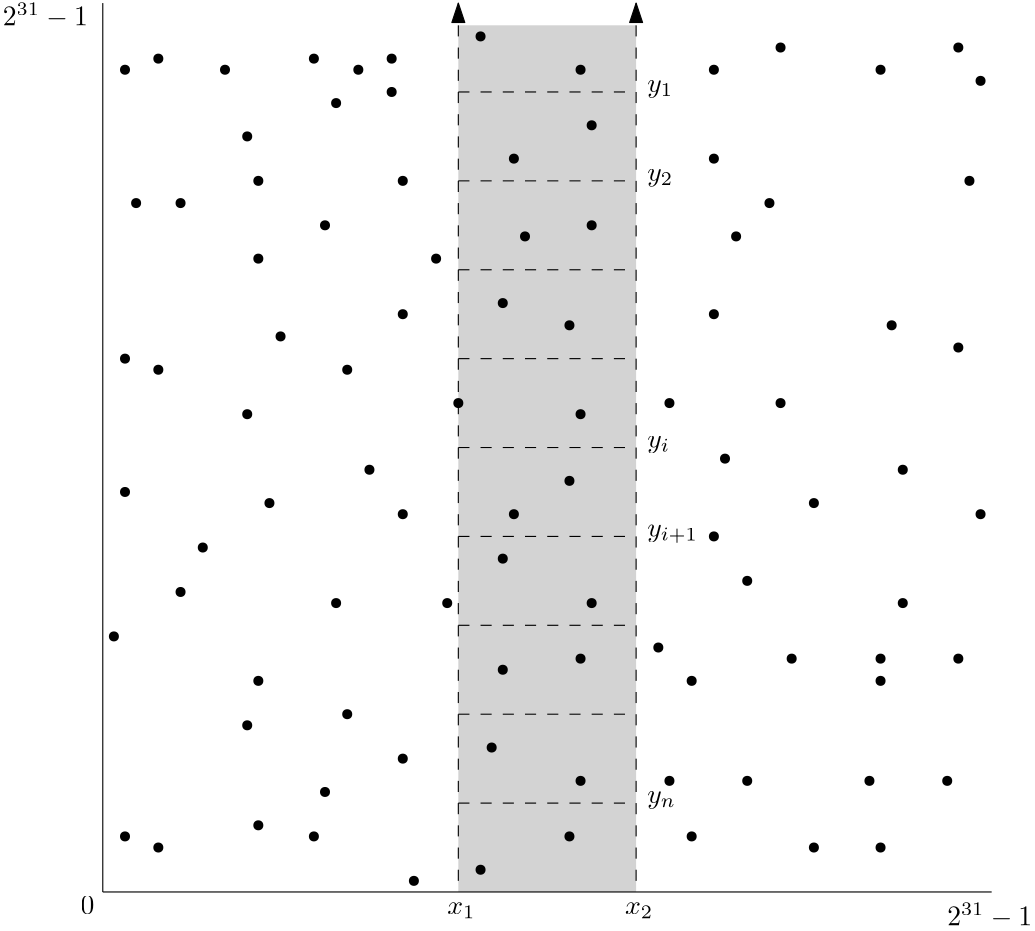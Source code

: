 <?xml version="1.0"?>
<!DOCTYPE ipe SYSTEM "ipe.dtd">
<ipe version="70005" creator="Ipe 7.1.4">
<info created="D:20160503132223" modified="D:20160503140539"/>
<ipestyle name="basic">
<symbol name="arrow/arc(spx)">
<path stroke="sym-stroke" fill="sym-stroke" pen="sym-pen">
0 0 m
-1 0.333 l
-1 -0.333 l
h
</path>
</symbol>
<symbol name="arrow/farc(spx)">
<path stroke="sym-stroke" fill="white" pen="sym-pen">
0 0 m
-1 0.333 l
-1 -0.333 l
h
</path>
</symbol>
<symbol name="mark/circle(sx)" transformations="translations">
<path fill="sym-stroke">
0.6 0 0 0.6 0 0 e
0.4 0 0 0.4 0 0 e
</path>
</symbol>
<symbol name="mark/disk(sx)" transformations="translations">
<path fill="sym-stroke">
0.6 0 0 0.6 0 0 e
</path>
</symbol>
<symbol name="mark/fdisk(sfx)" transformations="translations">
<group>
<path fill="sym-fill">
0.5 0 0 0.5 0 0 e
</path>
<path fill="sym-stroke" fillrule="eofill">
0.6 0 0 0.6 0 0 e
0.4 0 0 0.4 0 0 e
</path>
</group>
</symbol>
<symbol name="mark/box(sx)" transformations="translations">
<path fill="sym-stroke" fillrule="eofill">
-0.6 -0.6 m
0.6 -0.6 l
0.6 0.6 l
-0.6 0.6 l
h
-0.4 -0.4 m
0.4 -0.4 l
0.4 0.4 l
-0.4 0.4 l
h
</path>
</symbol>
<symbol name="mark/square(sx)" transformations="translations">
<path fill="sym-stroke">
-0.6 -0.6 m
0.6 -0.6 l
0.6 0.6 l
-0.6 0.6 l
h
</path>
</symbol>
<symbol name="mark/fsquare(sfx)" transformations="translations">
<group>
<path fill="sym-fill">
-0.5 -0.5 m
0.5 -0.5 l
0.5 0.5 l
-0.5 0.5 l
h
</path>
<path fill="sym-stroke" fillrule="eofill">
-0.6 -0.6 m
0.6 -0.6 l
0.6 0.6 l
-0.6 0.6 l
h
-0.4 -0.4 m
0.4 -0.4 l
0.4 0.4 l
-0.4 0.4 l
h
</path>
</group>
</symbol>
<symbol name="mark/cross(sx)" transformations="translations">
<group>
<path fill="sym-stroke">
-0.43 -0.57 m
0.57 0.43 l
0.43 0.57 l
-0.57 -0.43 l
h
</path>
<path fill="sym-stroke">
-0.43 0.57 m
0.57 -0.43 l
0.43 -0.57 l
-0.57 0.43 l
h
</path>
</group>
</symbol>
<symbol name="arrow/fnormal(spx)">
<path stroke="sym-stroke" fill="white" pen="sym-pen">
0 0 m
-1 0.333 l
-1 -0.333 l
h
</path>
</symbol>
<symbol name="arrow/pointed(spx)">
<path stroke="sym-stroke" fill="sym-stroke" pen="sym-pen">
0 0 m
-1 0.333 l
-0.8 0 l
-1 -0.333 l
h
</path>
</symbol>
<symbol name="arrow/fpointed(spx)">
<path stroke="sym-stroke" fill="white" pen="sym-pen">
0 0 m
-1 0.333 l
-0.8 0 l
-1 -0.333 l
h
</path>
</symbol>
<symbol name="arrow/linear(spx)">
<path stroke="sym-stroke" pen="sym-pen">
-1 0.333 m
0 0 l
-1 -0.333 l
</path>
</symbol>
<symbol name="arrow/fdouble(spx)">
<path stroke="sym-stroke" fill="white" pen="sym-pen">
0 0 m
-1 0.333 l
-1 -0.333 l
h
-1 0 m
-2 0.333 l
-2 -0.333 l
h
</path>
</symbol>
<symbol name="arrow/double(spx)">
<path stroke="sym-stroke" fill="sym-stroke" pen="sym-pen">
0 0 m
-1 0.333 l
-1 -0.333 l
h
-1 0 m
-2 0.333 l
-2 -0.333 l
h
</path>
</symbol>
<pen name="heavier" value="0.8"/>
<pen name="fat" value="1.2"/>
<pen name="ultrafat" value="2"/>
<symbolsize name="large" value="5"/>
<symbolsize name="small" value="2"/>
<symbolsize name="tiny" value="1.1"/>
<arrowsize name="large" value="10"/>
<arrowsize name="small" value="5"/>
<arrowsize name="tiny" value="3"/>
<color name="red" value="1 0 0"/>
<color name="green" value="0 1 0"/>
<color name="blue" value="0 0 1"/>
<color name="yellow" value="1 1 0"/>
<color name="orange" value="1 0.647 0"/>
<color name="gold" value="1 0.843 0"/>
<color name="purple" value="0.627 0.125 0.941"/>
<color name="gray" value="0.745"/>
<color name="brown" value="0.647 0.165 0.165"/>
<color name="navy" value="0 0 0.502"/>
<color name="pink" value="1 0.753 0.796"/>
<color name="seagreen" value="0.18 0.545 0.341"/>
<color name="turquoise" value="0.251 0.878 0.816"/>
<color name="violet" value="0.933 0.51 0.933"/>
<color name="darkblue" value="0 0 0.545"/>
<color name="darkcyan" value="0 0.545 0.545"/>
<color name="darkgray" value="0.663"/>
<color name="darkgreen" value="0 0.392 0"/>
<color name="darkmagenta" value="0.545 0 0.545"/>
<color name="darkorange" value="1 0.549 0"/>
<color name="darkred" value="0.545 0 0"/>
<color name="lightblue" value="0.678 0.847 0.902"/>
<color name="lightcyan" value="0.878 1 1"/>
<color name="lightgray" value="0.827"/>
<color name="lightgreen" value="0.565 0.933 0.565"/>
<color name="lightyellow" value="1 1 0.878"/>
<dashstyle name="dashed" value="[4] 0"/>
<dashstyle name="dotted" value="[1 3] 0"/>
<dashstyle name="dash dotted" value="[4 2 1 2] 0"/>
<dashstyle name="dash dot dotted" value="[4 2 1 2 1 2] 0"/>
<textsize name="large" value="\large"/>
<textsize name="Large" value="\Large"/>
<textsize name="LARGE" value="\LARGE"/>
<textsize name="huge" value="\huge"/>
<textsize name="Huge" value="\Huge"/>
<textsize name="small" value="\small"/>
<textsize name="footnote" value="\footnotesize"/>
<textsize name="tiny" value="\tiny"/>
<textstyle name="center" begin="\begin{center}" end="\end{center}"/>
<textstyle name="itemize" begin="\begin{itemize}" end="\end{itemize}"/>
<textstyle name="item" begin="\begin{itemize}\item{}" end="\end{itemize}"/>
<gridsize name="4 pts" value="4"/>
<gridsize name="8 pts (~3 mm)" value="8"/>
<gridsize name="16 pts (~6 mm)" value="16"/>
<gridsize name="32 pts (~12 mm)" value="32"/>
<gridsize name="10 pts (~3.5 mm)" value="10"/>
<gridsize name="20 pts (~7 mm)" value="20"/>
<gridsize name="14 pts (~5 mm)" value="14"/>
<gridsize name="28 pts (~10 mm)" value="28"/>
<gridsize name="56 pts (~20 mm)" value="56"/>
<anglesize name="90 deg" value="90"/>
<anglesize name="60 deg" value="60"/>
<anglesize name="45 deg" value="45"/>
<anglesize name="30 deg" value="30"/>
<anglesize name="22.5 deg" value="22.5"/>
<tiling name="falling" angle="-60" step="4" width="1"/>
<tiling name="rising" angle="30" step="4" width="1"/>
</ipestyle>
<page>
<layer name="alpha"/>
<view layers="alpha" active="alpha"/>
<path layer="alpha" matrix="1 0 0 1.25 0 -160" stroke="black">
128 768 m
128 512 l
128 512 l
</path>
<use name="mark/disk(sx)" pos="408 776" size="normal" stroke="black"/>
<use name="mark/disk(sx)" pos="416 632" size="normal" stroke="black"/>
<use name="mark/disk(sx)" pos="408 564" size="normal" stroke="black"/>
<use name="mark/disk(sx)" pos="148 780" size="normal" stroke="black"/>
<use name="mark/disk(sx)" pos="156 728" size="normal" stroke="black"/>
<use name="mark/disk(sx)" pos="148 668" size="normal" stroke="black"/>
<use name="mark/disk(sx)" pos="156 588" size="normal" stroke="black"/>
<use name="mark/disk(sx)" pos="148 496" size="normal" stroke="black"/>
<use name="mark/disk(sx)" pos="372 784" size="normal" stroke="black"/>
<use name="mark/disk(sx)" pos="368 728" size="normal" stroke="black"/>
<use name="mark/disk(sx)" pos="356 716" size="normal" stroke="black"/>
<use name="mark/disk(sx)" pos="412 684" size="normal" stroke="black"/>
<use name="mark/disk(sx)" pos="416 584" size="normal" stroke="black"/>
<use name="mark/disk(sx)" pos="408 556" size="normal" stroke="black"/>
<use name="mark/disk(sx)" pos="172 776" size="normal" stroke="black"/>
<use name="mark/disk(sx)" pos="184 708" size="normal" stroke="black"/>
<use name="mark/disk(sx)" pos="180 652" size="normal" stroke="black"/>
<use name="mark/disk(sx)" pos="184 556" size="normal" stroke="black"/>
<use name="mark/disk(sx)" pos="164 604" size="normal" stroke="black"/>
<use name="mark/disk(sx)" pos="188 620" size="normal" stroke="black"/>
<use name="mark/disk(sx)" pos="192 680" size="normal" stroke="black"/>
<use name="mark/disk(sx)" pos="352 636" size="normal" stroke="black"/>
<use name="mark/disk(sx)" pos="372 656" size="normal" stroke="black"/>
<use name="mark/disk(sx)" pos="376 564" size="normal" stroke="black"/>
<use name="mark/disk(sx)" pos="360 520" size="normal" stroke="black"/>
<use name="mark/disk(sx)" pos="360 592" size="normal" stroke="black"/>
<use name="mark/disk(sx)" pos="384 620" size="normal" stroke="black"/>
<use name="mark/disk(sx)" pos="384 496" size="normal" stroke="black"/>
<use name="mark/disk(sx)" pos="184 504" size="normal" stroke="black"/>
<use name="mark/disk(sx)" pos="180 540" size="normal" stroke="black"/>
<use name="mark/disk(sx)" pos="408 496" size="normal" stroke="black"/>
<use name="mark/disk(sx)" pos="432 520" size="normal" stroke="black"/>
<use name="mark/disk(sx)" pos="404 520" size="normal" stroke="black"/>
<use name="mark/disk(sx)" pos="184 736" size="normal" stroke="black"/>
<use name="mark/disk(sx)" pos="180 752" size="normal" stroke="black"/>
<use name="mark/disk(sx)" pos="136 776" size="normal" stroke="black"/>
<use name="mark/disk(sx)" pos="140 728" size="normal" stroke="black"/>
<use name="mark/disk(sx)" pos="136 672" size="normal" stroke="black"/>
<use name="mark/disk(sx)" pos="136 624" size="normal" stroke="black"/>
<use name="mark/disk(sx)" pos="132 572" size="normal" stroke="black"/>
<use name="mark/disk(sx)" pos="136 500" size="normal" stroke="black"/>
<use name="mark/disk(sx)" pos="436 564" size="normal" stroke="black"/>
<use name="mark/disk(sx)" pos="444 616" size="normal" stroke="black"/>
<use name="mark/disk(sx)" pos="436 676" size="normal" stroke="black"/>
<use name="mark/disk(sx)" pos="440 736" size="normal" stroke="black"/>
<use name="mark/disk(sx)" pos="444 772" size="normal" stroke="black"/>
<use name="mark/disk(sx)" pos="436 784" size="normal" stroke="black"/>
<text transformations="translations" pos="120 472" stroke="black" type="label" width="4.981" height="6.42" depth="0" valign="baseline">$0$</text>
<text matrix="1 0 0 1 -72 -72" transformations="translations" pos="504 540" stroke="black" type="label" width="30.58" height="8.11" depth="0.83" valign="baseline">$2^{31}-1$</text>
<text matrix="1 0 0 1 -412 252" transformations="translations" pos="504 540" stroke="black" type="label" width="30.58" height="8.11" depth="0.83" valign="baseline">$2^{31}-1$</text>
<path fill="lightgray">
256 792 m
256 480 l
320 480 l
320 792 l
h
</path>
<path stroke="black" fill="lightgray" dash="dashed" rarrow="normal/normal">
256 800 m
256 480 l
256 480 l
</path>
<path stroke="black" fill="lightgray" dash="dashed" rarrow="normal/normal">
320 800 m
320 480 l
320 480 l
</path>
<use name="mark/disk(sx)" pos="348 776" size="normal" stroke="black"/>
<use name="mark/disk(sx)" pos="204 780" size="normal" stroke="black"/>
<use name="mark/disk(sx)" pos="232 768" size="normal" stroke="black"/>
<use name="mark/disk(sx)" pos="212 764" size="normal" stroke="black"/>
<use name="mark/disk(sx)" pos="220 776" size="normal" stroke="black"/>
<use name="mark/disk(sx)" pos="232 780" size="normal" stroke="black"/>
<use name="mark/disk(sx)" pos="348 688" size="normal" stroke="black"/>
<use name="mark/disk(sx)" pos="216 668" size="normal" stroke="black"/>
<use name="mark/disk(sx)" pos="248 708" size="normal" stroke="black"/>
<use name="mark/disk(sx)" pos="236 736" size="normal" stroke="black"/>
<use name="mark/disk(sx)" pos="208 720" size="normal" stroke="black"/>
<use name="mark/disk(sx)" pos="224 632" size="normal" stroke="black"/>
<use name="mark/disk(sx)" pos="212 584" size="normal" stroke="black"/>
<use name="mark/disk(sx)" pos="208 516" size="normal" stroke="black"/>
<use name="mark/disk(sx)" pos="252 584" size="normal" stroke="black"/>
<use name="mark/disk(sx)" pos="256 656" size="normal" stroke="black"/>
<use name="mark/disk(sx)" pos="216 544" size="normal" stroke="black"/>
<use name="mark/disk(sx)" pos="236 616" size="normal" stroke="black"/>
<use name="mark/disk(sx)" pos="236 688" size="normal" stroke="black"/>
<use name="mark/disk(sx)" pos="332 520" size="normal" stroke="black"/>
<use matrix="1 0 0 1 12 8" name="mark/disk(sx)" pos="336 600" size="normal" stroke="black"/>
<use name="mark/disk(sx)" pos="332 656" size="normal" stroke="black"/>
<use name="mark/disk(sx)" pos="340 556" size="normal" stroke="black"/>
<use name="mark/disk(sx)" pos="240 484" size="normal" stroke="black"/>
<use name="mark/disk(sx)" pos="204 500" size="normal" stroke="black"/>
<use name="mark/disk(sx)" pos="236 528" size="normal" stroke="black"/>
<use name="mark/disk(sx)" pos="340 500" size="normal" stroke="black"/>
<use name="mark/disk(sx)" pos="328 568" size="normal" stroke="black"/>
<use matrix="1 0 0 1 20 8" name="mark/disk(sx)" pos="328 736" size="normal" stroke="black"/>
<path stroke="black" fill="lightgray" dash="dashed">
256 768 m
320 768 l
320 768 l
</path>
<path matrix="1 0 0 1 0 -16" stroke="black" fill="lightgray" dash="dashed">
256 752 m
320 752 l
320 752 l
</path>
<path stroke="black">
448 480 m
128 480 l
128 480 l
</path>
<path stroke="black" fill="lightgray" dash="dashed">
256 704 m
320 704 l
320 704 l
</path>
<path stroke="black" fill="lightgray" dash="dashed">
256 672 m
320 672 l
320 672 l
</path>
<path stroke="black" fill="lightgray" dash="dashed">
256 640 m
320 640 l
320 640 l
</path>
<path stroke="black" fill="lightgray" dash="dashed">
256 608 m
320 608 l
320 608 l
</path>
<path matrix="1 0 0 1 0 -32" stroke="black" fill="lightgray" dash="dashed">
256 608 m
320 608 l
320 608 l
</path>
<path matrix="1 0 0 1 0 -64" stroke="black" fill="lightgray" dash="dashed">
256 608 m
320 608 l
320 608 l
</path>
<path matrix="1 0 0 1 0 -96" stroke="black" fill="lightgray" dash="dashed">
256 608 m
320 608 l
320 608 l
</path>
<use name="mark/disk(sx)" pos="264 788" size="normal" stroke="black"/>
<use name="mark/disk(sx)" pos="300 776" size="normal" stroke="black"/>
<use name="mark/disk(sx)" pos="276 744" size="normal" stroke="black"/>
<use name="mark/disk(sx)" pos="304 756" size="normal" stroke="black"/>
<use name="mark/disk(sx)" pos="304 720" size="normal" stroke="black"/>
<use name="mark/disk(sx)" pos="280 716" size="normal" stroke="black"/>
<use name="mark/disk(sx)" pos="272 692" size="normal" stroke="black"/>
<use name="mark/disk(sx)" pos="296 684" size="normal" stroke="black"/>
<use name="mark/disk(sx)" pos="300 652" size="normal" stroke="black"/>
<use name="mark/disk(sx)" pos="276 616" size="normal" stroke="black"/>
<use name="mark/disk(sx)" pos="296 628" size="normal" stroke="black"/>
<use name="mark/disk(sx)" pos="304 584" size="normal" stroke="black"/>
<use name="mark/disk(sx)" pos="272 600" size="normal" stroke="black"/>
<use name="mark/disk(sx)" pos="272 560" size="normal" stroke="black"/>
<use name="mark/disk(sx)" pos="300 564" size="normal" stroke="black"/>
<use name="mark/disk(sx)" pos="300 520" size="normal" stroke="black"/>
<use name="mark/disk(sx)" pos="268 532" size="normal" stroke="black"/>
<use name="mark/disk(sx)" pos="264 488" size="normal" stroke="black"/>
<use name="mark/disk(sx)" pos="296 500" size="normal" stroke="black"/>
<text matrix="1 0 0 1 0 4" transformations="translations" pos="252 468" stroke="black" type="label" width="10.163" height="4.294" depth="1.49" valign="baseline">$x_1$</text>
<text matrix="1 0 0 1 4 0" transformations="translations" pos="312 472" stroke="black" type="label" width="10.163" height="4.294" depth="1.49" valign="baseline">$x_2$</text>
<text matrix="1 0 0 1 -4 -4" transformations="translations" pos="328 772" stroke="black" type="label" width="9.354" height="4.297" depth="1.93" valign="baseline">$y_1$</text>
<text transformations="translations" pos="324 736" stroke="black" type="label" width="9.354" height="4.297" depth="1.93" valign="baseline">$y_2$</text>
<text matrix="1 0 0 1 -4 0" transformations="translations" pos="328 640" stroke="black" type="label" width="8.201" height="4.297" depth="1.93" valign="baseline">$y_i$</text>
<text transformations="translations" pos="324 608" stroke="black" type="label" width="18.289" height="4.294" depth="2.32" valign="baseline">$y_{i+1}$</text>
<text transformations="translations" pos="324 512" stroke="black" type="label" width="10.307" height="4.297" depth="1.93" valign="baseline">$y_n$</text>
</page>
</ipe>
